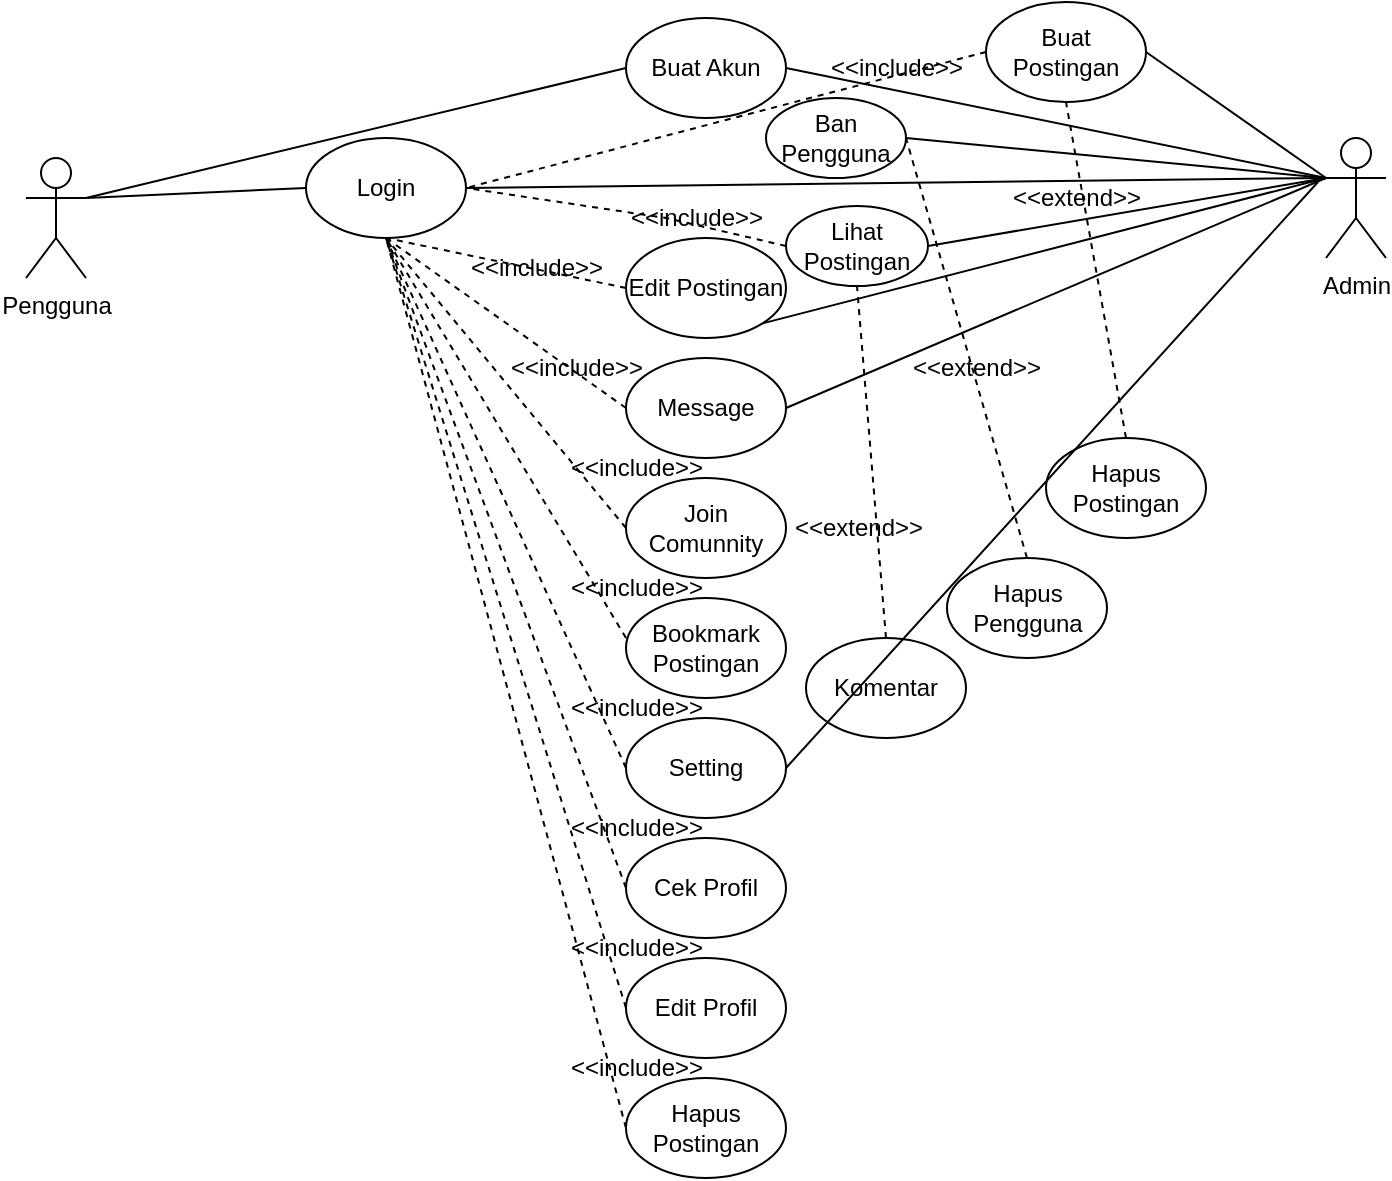 <mxfile version="27.0.9">
  <diagram name="Halaman-1" id="H3kLTuz11nZFVVZxn5bS">
    <mxGraphModel dx="946" dy="710" grid="1" gridSize="10" guides="1" tooltips="1" connect="1" arrows="1" fold="1" page="1" pageScale="1" pageWidth="827" pageHeight="1169" math="0" shadow="0">
      <root>
        <mxCell id="0" />
        <mxCell id="1" parent="0" />
        <mxCell id="BajUrXFmIZBp0bTx__w6-1" value="Buat Akun" style="ellipse;whiteSpace=wrap;html=1;" parent="1" vertex="1">
          <mxGeometry x="374" y="68" width="80" height="50" as="geometry" />
        </mxCell>
        <mxCell id="BajUrXFmIZBp0bTx__w6-2" value="Pengguna" style="shape=umlActor;verticalLabelPosition=bottom;verticalAlign=top;html=1;outlineConnect=0;" parent="1" vertex="1">
          <mxGeometry x="74" y="138" width="30" height="60" as="geometry" />
        </mxCell>
        <mxCell id="BajUrXFmIZBp0bTx__w6-5" value="Admin" style="shape=umlActor;verticalLabelPosition=bottom;verticalAlign=top;html=1;outlineConnect=0;" parent="1" vertex="1">
          <mxGeometry x="724" y="128" width="30" height="60" as="geometry" />
        </mxCell>
        <mxCell id="BajUrXFmIZBp0bTx__w6-6" value="Login" style="ellipse;whiteSpace=wrap;html=1;" parent="1" vertex="1">
          <mxGeometry x="214" y="128" width="80" height="50" as="geometry" />
        </mxCell>
        <mxCell id="BajUrXFmIZBp0bTx__w6-7" value="Edit Postingan" style="ellipse;whiteSpace=wrap;html=1;" parent="1" vertex="1">
          <mxGeometry x="374" y="178" width="80" height="50" as="geometry" />
        </mxCell>
        <mxCell id="BajUrXFmIZBp0bTx__w6-8" value="Message" style="ellipse;whiteSpace=wrap;html=1;" parent="1" vertex="1">
          <mxGeometry x="374" y="238" width="80" height="50" as="geometry" />
        </mxCell>
        <mxCell id="BajUrXFmIZBp0bTx__w6-9" value="Join Comunnity" style="ellipse;whiteSpace=wrap;html=1;" parent="1" vertex="1">
          <mxGeometry x="374" y="298" width="80" height="50" as="geometry" />
        </mxCell>
        <mxCell id="BajUrXFmIZBp0bTx__w6-10" value="Bookmark Postingan" style="ellipse;whiteSpace=wrap;html=1;" parent="1" vertex="1">
          <mxGeometry x="374" y="358" width="80" height="50" as="geometry" />
        </mxCell>
        <mxCell id="BajUrXFmIZBp0bTx__w6-11" value="Setting" style="ellipse;whiteSpace=wrap;html=1;" parent="1" vertex="1">
          <mxGeometry x="374" y="418" width="80" height="50" as="geometry" />
        </mxCell>
        <mxCell id="BajUrXFmIZBp0bTx__w6-12" value="Cek Profil" style="ellipse;whiteSpace=wrap;html=1;" parent="1" vertex="1">
          <mxGeometry x="374" y="478" width="80" height="50" as="geometry" />
        </mxCell>
        <mxCell id="BajUrXFmIZBp0bTx__w6-13" value="Edit Profil" style="ellipse;whiteSpace=wrap;html=1;" parent="1" vertex="1">
          <mxGeometry x="374" y="538" width="80" height="50" as="geometry" />
        </mxCell>
        <mxCell id="BajUrXFmIZBp0bTx__w6-14" value="Hapus Postingan" style="ellipse;whiteSpace=wrap;html=1;" parent="1" vertex="1">
          <mxGeometry x="374" y="598" width="80" height="50" as="geometry" />
        </mxCell>
        <mxCell id="BajUrXFmIZBp0bTx__w6-25" value="" style="endArrow=none;html=1;rounded=0;entryX=0;entryY=0.5;entryDx=0;entryDy=0;exitX=1;exitY=0.333;exitDx=0;exitDy=0;exitPerimeter=0;" parent="1" source="BajUrXFmIZBp0bTx__w6-2" target="BajUrXFmIZBp0bTx__w6-1" edge="1">
          <mxGeometry width="50" height="50" relative="1" as="geometry">
            <mxPoint x="104" y="168" as="sourcePoint" />
            <mxPoint x="154" y="118" as="targetPoint" />
          </mxGeometry>
        </mxCell>
        <mxCell id="BajUrXFmIZBp0bTx__w6-26" value="" style="endArrow=none;html=1;rounded=0;entryX=0;entryY=0.5;entryDx=0;entryDy=0;exitX=1;exitY=0.333;exitDx=0;exitDy=0;exitPerimeter=0;" parent="1" source="BajUrXFmIZBp0bTx__w6-2" target="BajUrXFmIZBp0bTx__w6-6" edge="1">
          <mxGeometry width="50" height="50" relative="1" as="geometry">
            <mxPoint x="104" y="168" as="sourcePoint" />
            <mxPoint x="384" y="103" as="targetPoint" />
          </mxGeometry>
        </mxCell>
        <mxCell id="1M9QhqLZfWZT7avfSer1-28" value="" style="endArrow=none;html=1;rounded=0;entryX=1;entryY=0.5;entryDx=0;entryDy=0;exitX=0;exitY=0.333;exitDx=0;exitDy=0;exitPerimeter=0;" parent="1" source="BajUrXFmIZBp0bTx__w6-5" target="BajUrXFmIZBp0bTx__w6-1" edge="1">
          <mxGeometry width="50" height="50" relative="1" as="geometry">
            <mxPoint x="724" y="168" as="sourcePoint" />
            <mxPoint x="614" y="843" as="targetPoint" />
          </mxGeometry>
        </mxCell>
        <mxCell id="1M9QhqLZfWZT7avfSer1-29" value="" style="endArrow=none;html=1;rounded=0;entryX=1;entryY=0.5;entryDx=0;entryDy=0;exitX=0;exitY=0.333;exitDx=0;exitDy=0;exitPerimeter=0;" parent="1" source="BajUrXFmIZBp0bTx__w6-5" target="BajUrXFmIZBp0bTx__w6-6" edge="1">
          <mxGeometry width="50" height="50" relative="1" as="geometry">
            <mxPoint x="724" y="168" as="sourcePoint" />
            <mxPoint x="464" y="103" as="targetPoint" />
          </mxGeometry>
        </mxCell>
        <mxCell id="1M9QhqLZfWZT7avfSer1-30" value="" style="endArrow=none;html=1;rounded=0;entryX=1;entryY=1;entryDx=0;entryDy=0;exitX=0;exitY=0.333;exitDx=0;exitDy=0;exitPerimeter=0;" parent="1" source="BajUrXFmIZBp0bTx__w6-5" target="BajUrXFmIZBp0bTx__w6-7" edge="1">
          <mxGeometry width="50" height="50" relative="1" as="geometry">
            <mxPoint x="724" y="168" as="sourcePoint" />
            <mxPoint x="364" y="163" as="targetPoint" />
          </mxGeometry>
        </mxCell>
        <mxCell id="1M9QhqLZfWZT7avfSer1-31" value="" style="endArrow=none;html=1;rounded=0;entryX=1;entryY=0.5;entryDx=0;entryDy=0;exitX=0;exitY=0.333;exitDx=0;exitDy=0;exitPerimeter=0;" parent="1" source="BajUrXFmIZBp0bTx__w6-5" target="BajUrXFmIZBp0bTx__w6-8" edge="1">
          <mxGeometry width="50" height="50" relative="1" as="geometry">
            <mxPoint x="724" y="168" as="sourcePoint" />
            <mxPoint x="464" y="213" as="targetPoint" />
          </mxGeometry>
        </mxCell>
        <mxCell id="1M9QhqLZfWZT7avfSer1-39" value="" style="endArrow=none;dashed=1;html=1;rounded=0;entryX=0.5;entryY=1;entryDx=0;entryDy=0;exitX=0;exitY=0.5;exitDx=0;exitDy=0;" parent="1" source="BajUrXFmIZBp0bTx__w6-12" target="BajUrXFmIZBp0bTx__w6-6" edge="1">
          <mxGeometry width="50" height="50" relative="1" as="geometry">
            <mxPoint x="224" y="778" as="sourcePoint" />
            <mxPoint x="274" y="728" as="targetPoint" />
          </mxGeometry>
        </mxCell>
        <mxCell id="1M9QhqLZfWZT7avfSer1-40" value="" style="endArrow=none;dashed=1;html=1;rounded=0;entryX=0.5;entryY=1;entryDx=0;entryDy=0;exitX=0;exitY=0.5;exitDx=0;exitDy=0;" parent="1" source="BajUrXFmIZBp0bTx__w6-7" target="BajUrXFmIZBp0bTx__w6-6" edge="1">
          <mxGeometry width="50" height="50" relative="1" as="geometry">
            <mxPoint x="384" y="513" as="sourcePoint" />
            <mxPoint x="324" y="188" as="targetPoint" />
          </mxGeometry>
        </mxCell>
        <mxCell id="1M9QhqLZfWZT7avfSer1-41" value="" style="endArrow=none;dashed=1;html=1;rounded=0;exitX=0;exitY=0.5;exitDx=0;exitDy=0;entryX=0.5;entryY=1;entryDx=0;entryDy=0;" parent="1" source="BajUrXFmIZBp0bTx__w6-8" target="BajUrXFmIZBp0bTx__w6-6" edge="1">
          <mxGeometry width="50" height="50" relative="1" as="geometry">
            <mxPoint x="394" y="523" as="sourcePoint" />
            <mxPoint x="314" y="178" as="targetPoint" />
          </mxGeometry>
        </mxCell>
        <mxCell id="1M9QhqLZfWZT7avfSer1-42" value="" style="endArrow=none;dashed=1;html=1;rounded=0;exitX=0;exitY=0.5;exitDx=0;exitDy=0;entryX=0.5;entryY=1;entryDx=0;entryDy=0;" parent="1" source="BajUrXFmIZBp0bTx__w6-9" target="BajUrXFmIZBp0bTx__w6-6" edge="1">
          <mxGeometry width="50" height="50" relative="1" as="geometry">
            <mxPoint x="404" y="533" as="sourcePoint" />
            <mxPoint x="314" y="178" as="targetPoint" />
          </mxGeometry>
        </mxCell>
        <mxCell id="1M9QhqLZfWZT7avfSer1-43" value="" style="endArrow=none;dashed=1;html=1;rounded=0;exitX=0;exitY=0.5;exitDx=0;exitDy=0;entryX=0.5;entryY=1;entryDx=0;entryDy=0;" parent="1" source="BajUrXFmIZBp0bTx__w6-11" target="BajUrXFmIZBp0bTx__w6-6" edge="1">
          <mxGeometry width="50" height="50" relative="1" as="geometry">
            <mxPoint x="414" y="543" as="sourcePoint" />
            <mxPoint x="314" y="178" as="targetPoint" />
          </mxGeometry>
        </mxCell>
        <mxCell id="1M9QhqLZfWZT7avfSer1-44" value="" style="endArrow=none;dashed=1;html=1;rounded=0;entryX=0.5;entryY=1;entryDx=0;entryDy=0;" parent="1" target="BajUrXFmIZBp0bTx__w6-6" edge="1">
          <mxGeometry width="50" height="50" relative="1" as="geometry">
            <mxPoint x="374" y="378" as="sourcePoint" />
            <mxPoint x="364" y="228" as="targetPoint" />
          </mxGeometry>
        </mxCell>
        <mxCell id="1M9QhqLZfWZT7avfSer1-45" value="" style="endArrow=none;dashed=1;html=1;rounded=0;exitX=0;exitY=0.5;exitDx=0;exitDy=0;entryX=0.5;entryY=1;entryDx=0;entryDy=0;" parent="1" source="BajUrXFmIZBp0bTx__w6-13" target="BajUrXFmIZBp0bTx__w6-6" edge="1">
          <mxGeometry width="50" height="50" relative="1" as="geometry">
            <mxPoint x="434" y="563" as="sourcePoint" />
            <mxPoint x="314" y="178" as="targetPoint" />
          </mxGeometry>
        </mxCell>
        <mxCell id="1M9QhqLZfWZT7avfSer1-46" value="" style="endArrow=none;dashed=1;html=1;rounded=0;entryX=0.5;entryY=1;entryDx=0;entryDy=0;exitX=0;exitY=0.5;exitDx=0;exitDy=0;" parent="1" source="BajUrXFmIZBp0bTx__w6-14" target="BajUrXFmIZBp0bTx__w6-6" edge="1">
          <mxGeometry width="50" height="50" relative="1" as="geometry">
            <mxPoint x="374" y="618" as="sourcePoint" />
            <mxPoint x="384" y="248" as="targetPoint" />
          </mxGeometry>
        </mxCell>
        <mxCell id="1M9QhqLZfWZT7avfSer1-56" value="Buat Postingan" style="ellipse;whiteSpace=wrap;html=1;" parent="1" vertex="1">
          <mxGeometry x="554" y="60" width="80" height="50" as="geometry" />
        </mxCell>
        <mxCell id="1M9QhqLZfWZT7avfSer1-57" value="Ban Pengguna" style="ellipse;whiteSpace=wrap;html=1;" parent="1" vertex="1">
          <mxGeometry x="444" y="108" width="70" height="40" as="geometry" />
        </mxCell>
        <mxCell id="1M9QhqLZfWZT7avfSer1-58" value="Lihat Postingan" style="ellipse;whiteSpace=wrap;html=1;" parent="1" vertex="1">
          <mxGeometry x="454" y="162" width="71" height="40" as="geometry" />
        </mxCell>
        <mxCell id="1M9QhqLZfWZT7avfSer1-59" value="" style="endArrow=none;html=1;rounded=0;entryX=1;entryY=0.5;entryDx=0;entryDy=0;exitX=0;exitY=0.333;exitDx=0;exitDy=0;exitPerimeter=0;" parent="1" source="BajUrXFmIZBp0bTx__w6-5" target="1M9QhqLZfWZT7avfSer1-56" edge="1">
          <mxGeometry width="50" height="50" relative="1" as="geometry">
            <mxPoint x="724" y="168" as="sourcePoint" />
            <mxPoint x="464" y="393" as="targetPoint" />
          </mxGeometry>
        </mxCell>
        <mxCell id="1M9QhqLZfWZT7avfSer1-60" value="" style="endArrow=none;html=1;rounded=0;entryX=1;entryY=0.5;entryDx=0;entryDy=0;exitX=0;exitY=0.333;exitDx=0;exitDy=0;exitPerimeter=0;" parent="1" source="BajUrXFmIZBp0bTx__w6-5" target="1M9QhqLZfWZT7avfSer1-57" edge="1">
          <mxGeometry width="50" height="50" relative="1" as="geometry">
            <mxPoint x="724" y="168" as="sourcePoint" />
            <mxPoint x="604" y="373" as="targetPoint" />
          </mxGeometry>
        </mxCell>
        <mxCell id="1M9QhqLZfWZT7avfSer1-61" value="" style="endArrow=none;html=1;rounded=0;entryX=1;entryY=0.5;entryDx=0;entryDy=0;exitX=0;exitY=0.333;exitDx=0;exitDy=0;exitPerimeter=0;" parent="1" source="BajUrXFmIZBp0bTx__w6-5" target="1M9QhqLZfWZT7avfSer1-58" edge="1">
          <mxGeometry width="50" height="50" relative="1" as="geometry">
            <mxPoint x="724" y="168" as="sourcePoint" />
            <mxPoint x="614" y="383" as="targetPoint" />
          </mxGeometry>
        </mxCell>
        <mxCell id="1M9QhqLZfWZT7avfSer1-62" value="" style="endArrow=none;dashed=1;html=1;rounded=0;entryX=0.5;entryY=1;entryDx=0;entryDy=0;exitX=0.5;exitY=0;exitDx=0;exitDy=0;" parent="1" source="1M9QhqLZfWZT7avfSer1-68" target="1M9QhqLZfWZT7avfSer1-56" edge="1">
          <mxGeometry width="50" height="50" relative="1" as="geometry">
            <mxPoint x="694" y="428" as="sourcePoint" />
            <mxPoint x="644" y="423" as="targetPoint" />
          </mxGeometry>
        </mxCell>
        <mxCell id="1M9QhqLZfWZT7avfSer1-63" value="" style="endArrow=none;dashed=1;html=1;rounded=0;entryX=1;entryY=0.5;entryDx=0;entryDy=0;exitX=0.5;exitY=0;exitDx=0;exitDy=0;" parent="1" source="1M9QhqLZfWZT7avfSer1-69" target="1M9QhqLZfWZT7avfSer1-57" edge="1">
          <mxGeometry width="50" height="50" relative="1" as="geometry">
            <mxPoint x="724" y="568" as="sourcePoint" />
            <mxPoint x="604" y="373" as="targetPoint" />
          </mxGeometry>
        </mxCell>
        <mxCell id="1M9QhqLZfWZT7avfSer1-64" value="" style="endArrow=none;dashed=1;html=1;rounded=0;entryX=0.5;entryY=1;entryDx=0;entryDy=0;exitX=0.5;exitY=0;exitDx=0;exitDy=0;" parent="1" source="1M9QhqLZfWZT7avfSer1-70" target="1M9QhqLZfWZT7avfSer1-58" edge="1">
          <mxGeometry width="50" height="50" relative="1" as="geometry">
            <mxPoint x="674" y="668" as="sourcePoint" />
            <mxPoint x="614" y="383" as="targetPoint" />
          </mxGeometry>
        </mxCell>
        <mxCell id="1M9QhqLZfWZT7avfSer1-65" value="" style="endArrow=none;dashed=1;html=1;rounded=0;entryX=1;entryY=0.5;entryDx=0;entryDy=0;exitX=0;exitY=0.5;exitDx=0;exitDy=0;" parent="1" source="1M9QhqLZfWZT7avfSer1-58" target="BajUrXFmIZBp0bTx__w6-6" edge="1">
          <mxGeometry width="50" height="50" relative="1" as="geometry">
            <mxPoint x="639" y="323" as="sourcePoint" />
            <mxPoint x="469" y="238" as="targetPoint" />
            <Array as="points">
              <mxPoint x="394" y="168" />
            </Array>
          </mxGeometry>
        </mxCell>
        <mxCell id="1M9QhqLZfWZT7avfSer1-67" value="" style="endArrow=none;dashed=1;html=1;rounded=0;entryX=1;entryY=0.5;entryDx=0;entryDy=0;exitX=0;exitY=0.5;exitDx=0;exitDy=0;" parent="1" source="1M9QhqLZfWZT7avfSer1-56" target="BajUrXFmIZBp0bTx__w6-6" edge="1">
          <mxGeometry width="50" height="50" relative="1" as="geometry">
            <mxPoint x="524" y="433" as="sourcePoint" />
            <mxPoint x="304" y="163" as="targetPoint" />
            <Array as="points" />
          </mxGeometry>
        </mxCell>
        <mxCell id="1M9QhqLZfWZT7avfSer1-68" value="Hapus Postingan" style="ellipse;whiteSpace=wrap;html=1;" parent="1" vertex="1">
          <mxGeometry x="584" y="278" width="80" height="50" as="geometry" />
        </mxCell>
        <mxCell id="1M9QhqLZfWZT7avfSer1-69" value="Hapus Pengguna" style="ellipse;whiteSpace=wrap;html=1;" parent="1" vertex="1">
          <mxGeometry x="534.5" y="338" width="80" height="50" as="geometry" />
        </mxCell>
        <mxCell id="1M9QhqLZfWZT7avfSer1-70" value="Komentar" style="ellipse;whiteSpace=wrap;html=1;" parent="1" vertex="1">
          <mxGeometry x="464" y="378" width="80" height="50" as="geometry" />
        </mxCell>
        <mxCell id="1M9QhqLZfWZT7avfSer1-72" value="&amp;lt;&amp;lt;extend&amp;gt;&amp;gt;" style="text;html=1;align=center;verticalAlign=middle;resizable=0;points=[];autosize=1;strokeColor=none;fillColor=none;" parent="1" vertex="1">
          <mxGeometry x="554" y="143" width="90" height="30" as="geometry" />
        </mxCell>
        <mxCell id="1M9QhqLZfWZT7avfSer1-73" value="&amp;lt;&amp;lt;extend&amp;gt;&amp;gt;" style="text;html=1;align=center;verticalAlign=middle;resizable=0;points=[];autosize=1;strokeColor=none;fillColor=none;" parent="1" vertex="1">
          <mxGeometry x="504" y="228" width="90" height="30" as="geometry" />
        </mxCell>
        <mxCell id="1M9QhqLZfWZT7avfSer1-74" value="&amp;lt;&amp;lt;extend&amp;gt;&amp;gt;" style="text;html=1;align=center;verticalAlign=middle;resizable=0;points=[];autosize=1;strokeColor=none;fillColor=none;" parent="1" vertex="1">
          <mxGeometry x="444.5" y="308" width="90" height="30" as="geometry" />
        </mxCell>
        <mxCell id="1M9QhqLZfWZT7avfSer1-84" value="&amp;lt;&amp;lt;include&amp;gt;&amp;gt;" style="text;html=1;align=center;verticalAlign=middle;resizable=0;points=[];autosize=1;strokeColor=none;fillColor=none;" parent="1" vertex="1">
          <mxGeometry x="334" y="578" width="90" height="30" as="geometry" />
        </mxCell>
        <mxCell id="1M9QhqLZfWZT7avfSer1-85" value="&amp;lt;&amp;lt;include&amp;gt;&amp;gt;" style="text;html=1;align=center;verticalAlign=middle;resizable=0;points=[];autosize=1;strokeColor=none;fillColor=none;" parent="1" vertex="1">
          <mxGeometry x="334" y="518" width="90" height="30" as="geometry" />
        </mxCell>
        <mxCell id="1M9QhqLZfWZT7avfSer1-86" value="&amp;lt;&amp;lt;include&amp;gt;&amp;gt;" style="text;html=1;align=center;verticalAlign=middle;resizable=0;points=[];autosize=1;strokeColor=none;fillColor=none;" parent="1" vertex="1">
          <mxGeometry x="334" y="458" width="90" height="30" as="geometry" />
        </mxCell>
        <mxCell id="1M9QhqLZfWZT7avfSer1-87" value="&amp;lt;&amp;lt;include&amp;gt;&amp;gt;" style="text;html=1;align=center;verticalAlign=middle;resizable=0;points=[];autosize=1;strokeColor=none;fillColor=none;" parent="1" vertex="1">
          <mxGeometry x="334" y="398" width="90" height="30" as="geometry" />
        </mxCell>
        <mxCell id="1M9QhqLZfWZT7avfSer1-88" value="&amp;lt;&amp;lt;include&amp;gt;&amp;gt;" style="text;html=1;align=center;verticalAlign=middle;resizable=0;points=[];autosize=1;strokeColor=none;fillColor=none;" parent="1" vertex="1">
          <mxGeometry x="334" y="338" width="90" height="30" as="geometry" />
        </mxCell>
        <mxCell id="1M9QhqLZfWZT7avfSer1-89" value="&amp;lt;&amp;lt;include&amp;gt;&amp;gt;" style="text;html=1;align=center;verticalAlign=middle;resizable=0;points=[];autosize=1;strokeColor=none;fillColor=none;" parent="1" vertex="1">
          <mxGeometry x="334" y="278" width="90" height="30" as="geometry" />
        </mxCell>
        <mxCell id="1M9QhqLZfWZT7avfSer1-90" value="&amp;lt;&amp;lt;include&amp;gt;&amp;gt;" style="text;html=1;align=center;verticalAlign=middle;resizable=0;points=[];autosize=1;strokeColor=none;fillColor=none;" parent="1" vertex="1">
          <mxGeometry x="304" y="228" width="90" height="30" as="geometry" />
        </mxCell>
        <mxCell id="1M9QhqLZfWZT7avfSer1-91" value="&amp;lt;&amp;lt;include&amp;gt;&amp;gt;" style="text;html=1;align=center;verticalAlign=middle;resizable=0;points=[];autosize=1;strokeColor=none;fillColor=none;" parent="1" vertex="1">
          <mxGeometry x="284" y="178" width="90" height="30" as="geometry" />
        </mxCell>
        <mxCell id="1M9QhqLZfWZT7avfSer1-92" value="&amp;lt;&amp;lt;include&amp;gt;&amp;gt;" style="text;html=1;align=center;verticalAlign=middle;resizable=0;points=[];autosize=1;strokeColor=none;fillColor=none;" parent="1" vertex="1">
          <mxGeometry x="364" y="153" width="90" height="30" as="geometry" />
        </mxCell>
        <mxCell id="1M9QhqLZfWZT7avfSer1-94" value="&amp;lt;&amp;lt;include&amp;gt;&amp;gt;" style="text;html=1;align=center;verticalAlign=middle;resizable=0;points=[];autosize=1;strokeColor=none;fillColor=none;" parent="1" vertex="1">
          <mxGeometry x="464" y="78" width="90" height="30" as="geometry" />
        </mxCell>
        <mxCell id="ukE9hRQ9-9jcYfQ2pZ0n-2" value="" style="endArrow=none;html=1;rounded=0;entryX=1;entryY=0.5;entryDx=0;entryDy=0;" edge="1" parent="1" target="BajUrXFmIZBp0bTx__w6-11">
          <mxGeometry width="50" height="50" relative="1" as="geometry">
            <mxPoint x="720" y="150" as="sourcePoint" />
            <mxPoint x="710" y="310" as="targetPoint" />
          </mxGeometry>
        </mxCell>
      </root>
    </mxGraphModel>
  </diagram>
</mxfile>
